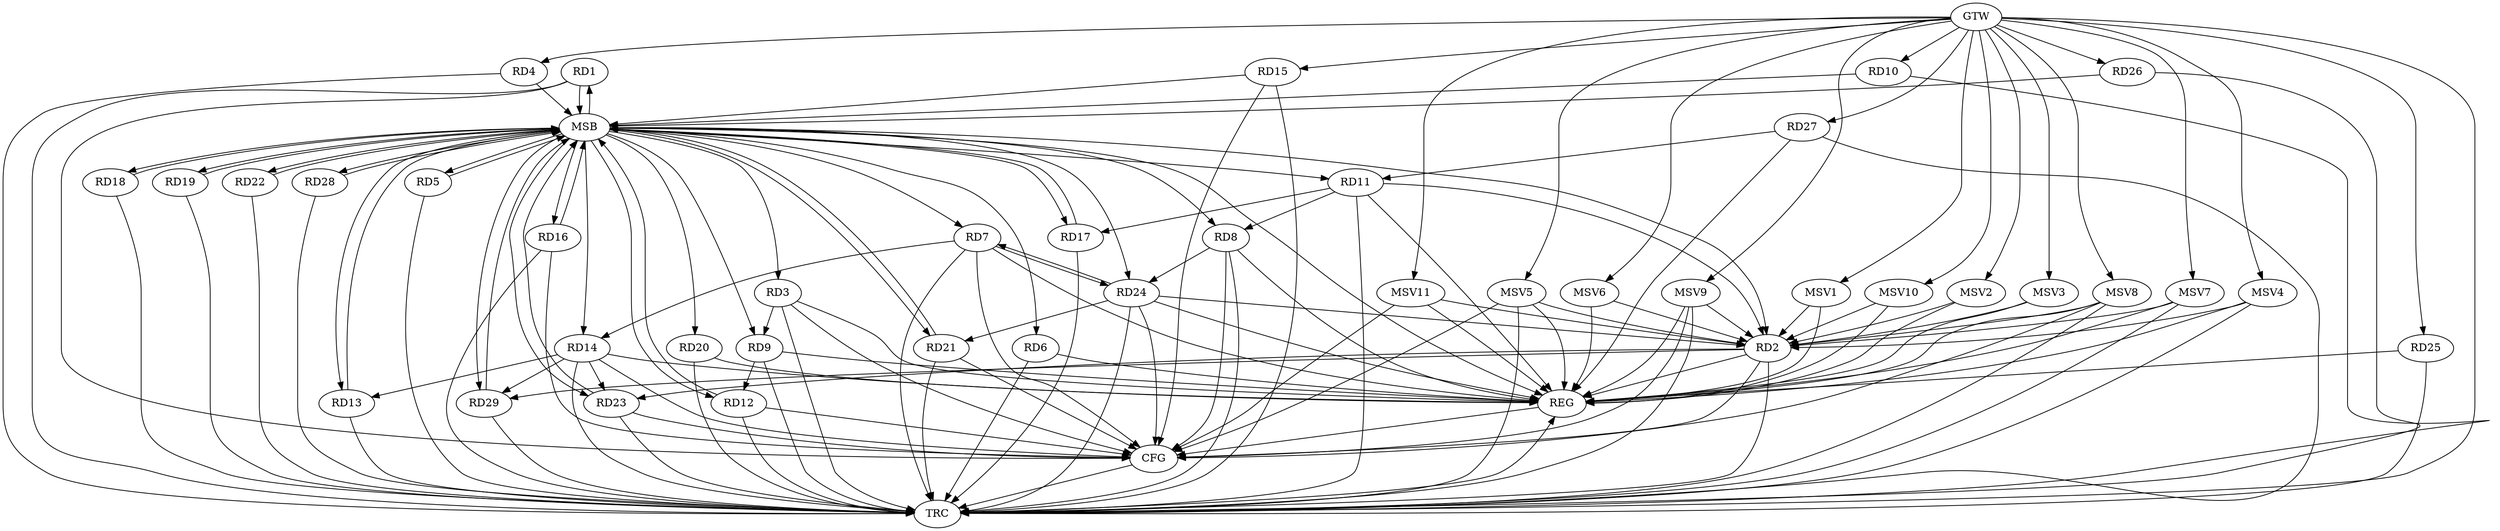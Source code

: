 strict digraph G {
  RD1 [ label="RD1" ];
  RD2 [ label="RD2" ];
  RD3 [ label="RD3" ];
  RD4 [ label="RD4" ];
  RD5 [ label="RD5" ];
  RD6 [ label="RD6" ];
  RD7 [ label="RD7" ];
  RD8 [ label="RD8" ];
  RD9 [ label="RD9" ];
  RD10 [ label="RD10" ];
  RD11 [ label="RD11" ];
  RD12 [ label="RD12" ];
  RD13 [ label="RD13" ];
  RD14 [ label="RD14" ];
  RD15 [ label="RD15" ];
  RD16 [ label="RD16" ];
  RD17 [ label="RD17" ];
  RD18 [ label="RD18" ];
  RD19 [ label="RD19" ];
  RD20 [ label="RD20" ];
  RD21 [ label="RD21" ];
  RD22 [ label="RD22" ];
  RD23 [ label="RD23" ];
  RD24 [ label="RD24" ];
  RD25 [ label="RD25" ];
  RD26 [ label="RD26" ];
  RD27 [ label="RD27" ];
  RD28 [ label="RD28" ];
  RD29 [ label="RD29" ];
  GTW [ label="GTW" ];
  REG [ label="REG" ];
  MSB [ label="MSB" ];
  CFG [ label="CFG" ];
  TRC [ label="TRC" ];
  MSV1 [ label="MSV1" ];
  MSV2 [ label="MSV2" ];
  MSV3 [ label="MSV3" ];
  MSV4 [ label="MSV4" ];
  MSV5 [ label="MSV5" ];
  MSV6 [ label="MSV6" ];
  MSV7 [ label="MSV7" ];
  MSV8 [ label="MSV8" ];
  MSV9 [ label="MSV9" ];
  MSV10 [ label="MSV10" ];
  MSV11 [ label="MSV11" ];
  RD11 -> RD2;
  RD2 -> RD23;
  RD24 -> RD2;
  RD2 -> RD29;
  RD3 -> RD9;
  RD7 -> RD14;
  RD7 -> RD24;
  RD24 -> RD7;
  RD11 -> RD8;
  RD8 -> RD24;
  RD9 -> RD12;
  RD11 -> RD17;
  RD27 -> RD11;
  RD14 -> RD13;
  RD14 -> RD23;
  RD14 -> RD29;
  RD24 -> RD21;
  GTW -> RD4;
  GTW -> RD10;
  GTW -> RD15;
  GTW -> RD25;
  GTW -> RD26;
  GTW -> RD27;
  RD2 -> REG;
  RD3 -> REG;
  RD6 -> REG;
  RD7 -> REG;
  RD8 -> REG;
  RD9 -> REG;
  RD11 -> REG;
  RD14 -> REG;
  RD20 -> REG;
  RD24 -> REG;
  RD25 -> REG;
  RD27 -> REG;
  RD1 -> MSB;
  MSB -> RD6;
  MSB -> RD20;
  MSB -> RD23;
  MSB -> REG;
  RD4 -> MSB;
  MSB -> RD5;
  MSB -> RD8;
  RD5 -> MSB;
  MSB -> RD22;
  RD10 -> MSB;
  MSB -> RD18;
  RD12 -> MSB;
  MSB -> RD29;
  RD13 -> MSB;
  MSB -> RD2;
  MSB -> RD7;
  RD15 -> MSB;
  MSB -> RD11;
  MSB -> RD21;
  RD16 -> MSB;
  RD17 -> MSB;
  RD18 -> MSB;
  MSB -> RD3;
  MSB -> RD9;
  MSB -> RD19;
  MSB -> RD24;
  MSB -> RD28;
  RD19 -> MSB;
  MSB -> RD12;
  RD21 -> MSB;
  RD22 -> MSB;
  MSB -> RD1;
  RD23 -> MSB;
  MSB -> RD16;
  RD26 -> MSB;
  MSB -> RD13;
  MSB -> RD14;
  MSB -> RD17;
  RD28 -> MSB;
  RD29 -> MSB;
  RD12 -> CFG;
  RD2 -> CFG;
  RD16 -> CFG;
  RD8 -> CFG;
  RD23 -> CFG;
  RD3 -> CFG;
  RD14 -> CFG;
  RD21 -> CFG;
  RD24 -> CFG;
  RD15 -> CFG;
  RD7 -> CFG;
  RD1 -> CFG;
  REG -> CFG;
  RD1 -> TRC;
  RD2 -> TRC;
  RD3 -> TRC;
  RD4 -> TRC;
  RD5 -> TRC;
  RD6 -> TRC;
  RD7 -> TRC;
  RD8 -> TRC;
  RD9 -> TRC;
  RD10 -> TRC;
  RD11 -> TRC;
  RD12 -> TRC;
  RD13 -> TRC;
  RD14 -> TRC;
  RD15 -> TRC;
  RD16 -> TRC;
  RD17 -> TRC;
  RD18 -> TRC;
  RD19 -> TRC;
  RD20 -> TRC;
  RD21 -> TRC;
  RD22 -> TRC;
  RD23 -> TRC;
  RD24 -> TRC;
  RD25 -> TRC;
  RD26 -> TRC;
  RD27 -> TRC;
  RD28 -> TRC;
  RD29 -> TRC;
  GTW -> TRC;
  CFG -> TRC;
  TRC -> REG;
  MSV1 -> RD2;
  MSV2 -> RD2;
  GTW -> MSV1;
  MSV1 -> REG;
  GTW -> MSV2;
  MSV2 -> REG;
  MSV3 -> RD2;
  GTW -> MSV3;
  MSV3 -> REG;
  MSV4 -> RD2;
  MSV5 -> RD2;
  GTW -> MSV4;
  MSV4 -> REG;
  MSV4 -> TRC;
  GTW -> MSV5;
  MSV5 -> REG;
  MSV5 -> TRC;
  MSV5 -> CFG;
  MSV6 -> RD2;
  MSV7 -> RD2;
  GTW -> MSV6;
  MSV6 -> REG;
  GTW -> MSV7;
  MSV7 -> REG;
  MSV7 -> TRC;
  MSV8 -> RD2;
  MSV9 -> RD2;
  GTW -> MSV8;
  MSV8 -> REG;
  MSV8 -> TRC;
  MSV8 -> CFG;
  GTW -> MSV9;
  MSV9 -> REG;
  MSV9 -> TRC;
  MSV9 -> CFG;
  MSV10 -> RD2;
  GTW -> MSV10;
  MSV10 -> REG;
  MSV11 -> RD2;
  GTW -> MSV11;
  MSV11 -> REG;
  MSV11 -> CFG;
}
